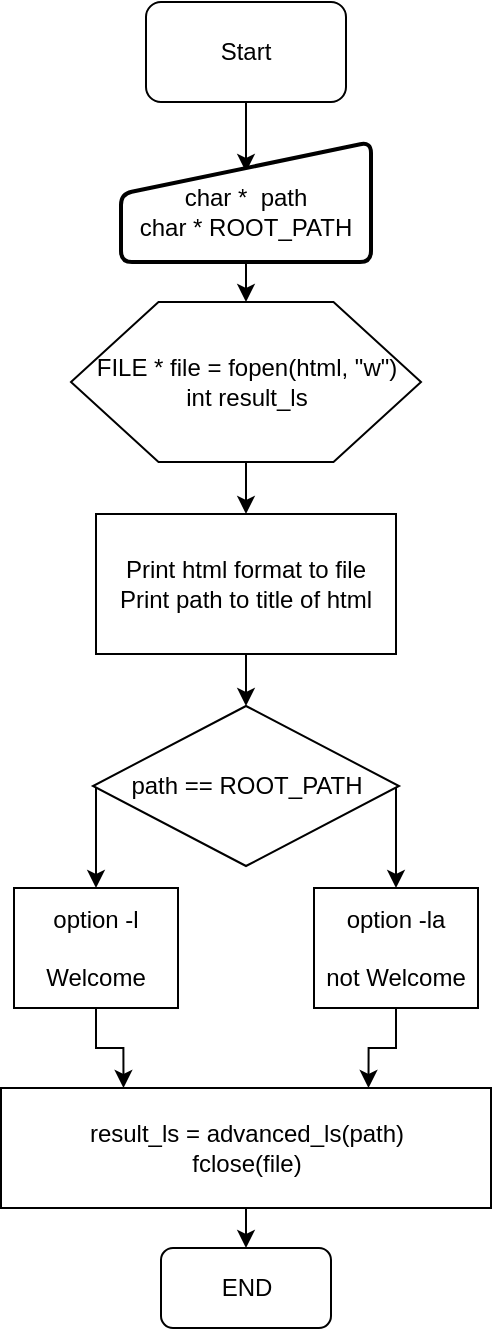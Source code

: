 <mxfile version="10.6.7" type="device"><diagram id="ySqK_PCgRfJZwXd0ZLWy" name="Page-1"><mxGraphModel dx="752" dy="1075" grid="1" gridSize="10" guides="1" tooltips="1" connect="1" arrows="1" fold="1" page="1" pageScale="1" pageWidth="3300" pageHeight="4681" math="0" shadow="0"><root><mxCell id="0"/><mxCell id="1" parent="0"/><mxCell id="ys9wjR24iUIvzDLq7uwX-15" style="edgeStyle=orthogonalEdgeStyle;rounded=0;orthogonalLoop=1;jettySize=auto;html=1;exitX=0.5;exitY=1;exitDx=0;exitDy=0;entryX=0.5;entryY=0.25;entryDx=0;entryDy=0;entryPerimeter=0;" edge="1" parent="1" source="ys9wjR24iUIvzDLq7uwX-1" target="ys9wjR24iUIvzDLq7uwX-2"><mxGeometry relative="1" as="geometry"/></mxCell><mxCell id="ys9wjR24iUIvzDLq7uwX-1" value="Start&lt;br&gt;" style="rounded=1;whiteSpace=wrap;html=1;" vertex="1" parent="1"><mxGeometry x="275" y="60" width="100" height="50" as="geometry"/></mxCell><mxCell id="ys9wjR24iUIvzDLq7uwX-16" style="edgeStyle=orthogonalEdgeStyle;rounded=0;orthogonalLoop=1;jettySize=auto;html=1;exitX=0.5;exitY=1;exitDx=0;exitDy=0;entryX=0.5;entryY=0;entryDx=0;entryDy=0;" edge="1" parent="1" source="ys9wjR24iUIvzDLq7uwX-2" target="ys9wjR24iUIvzDLq7uwX-4"><mxGeometry relative="1" as="geometry"/></mxCell><mxCell id="ys9wjR24iUIvzDLq7uwX-2" value="" style="verticalLabelPosition=bottom;verticalAlign=top;html=1;strokeWidth=2;shape=manualInput;whiteSpace=wrap;rounded=1;size=26;arcSize=11;" vertex="1" parent="1"><mxGeometry x="262.5" y="130" width="125" height="60" as="geometry"/></mxCell><mxCell id="ys9wjR24iUIvzDLq7uwX-3" value="char *&amp;nbsp; path&lt;br&gt;char * ROOT_PATH&lt;br&gt;" style="text;html=1;strokeColor=none;fillColor=none;align=center;verticalAlign=middle;whiteSpace=wrap;rounded=0;" vertex="1" parent="1"><mxGeometry x="270" y="150" width="110" height="30" as="geometry"/></mxCell><mxCell id="ys9wjR24iUIvzDLq7uwX-17" style="edgeStyle=orthogonalEdgeStyle;rounded=0;orthogonalLoop=1;jettySize=auto;html=1;exitX=0.5;exitY=1;exitDx=0;exitDy=0;entryX=0.5;entryY=0;entryDx=0;entryDy=0;" edge="1" parent="1" source="ys9wjR24iUIvzDLq7uwX-4" target="ys9wjR24iUIvzDLq7uwX-5"><mxGeometry relative="1" as="geometry"/></mxCell><mxCell id="ys9wjR24iUIvzDLq7uwX-4" value="FILE * file = fopen(html, &quot;w&quot;)&lt;br&gt;int result_ls&lt;br&gt;" style="shape=hexagon;perimeter=hexagonPerimeter2;whiteSpace=wrap;html=1;" vertex="1" parent="1"><mxGeometry x="237.5" y="210" width="175" height="80" as="geometry"/></mxCell><mxCell id="ys9wjR24iUIvzDLq7uwX-18" style="edgeStyle=orthogonalEdgeStyle;rounded=0;orthogonalLoop=1;jettySize=auto;html=1;exitX=0.5;exitY=1;exitDx=0;exitDy=0;entryX=0.5;entryY=0;entryDx=0;entryDy=0;" edge="1" parent="1" source="ys9wjR24iUIvzDLq7uwX-5" target="ys9wjR24iUIvzDLq7uwX-6"><mxGeometry relative="1" as="geometry"/></mxCell><mxCell id="ys9wjR24iUIvzDLq7uwX-5" value="Print html format to file&lt;br&gt;Print path to title of html&lt;br&gt;" style="rounded=0;whiteSpace=wrap;html=1;" vertex="1" parent="1"><mxGeometry x="250" y="316" width="150" height="70" as="geometry"/></mxCell><mxCell id="ys9wjR24iUIvzDLq7uwX-9" style="edgeStyle=orthogonalEdgeStyle;rounded=0;orthogonalLoop=1;jettySize=auto;html=1;exitX=1;exitY=0.5;exitDx=0;exitDy=0;entryX=0.5;entryY=0;entryDx=0;entryDy=0;" edge="1" parent="1" source="ys9wjR24iUIvzDLq7uwX-6" target="ys9wjR24iUIvzDLq7uwX-8"><mxGeometry relative="1" as="geometry"><Array as="points"><mxPoint x="400" y="452"/></Array></mxGeometry></mxCell><mxCell id="ys9wjR24iUIvzDLq7uwX-10" style="edgeStyle=orthogonalEdgeStyle;rounded=0;orthogonalLoop=1;jettySize=auto;html=1;exitX=0;exitY=0.5;exitDx=0;exitDy=0;entryX=0.5;entryY=0;entryDx=0;entryDy=0;" edge="1" parent="1" source="ys9wjR24iUIvzDLq7uwX-6" target="ys9wjR24iUIvzDLq7uwX-7"><mxGeometry relative="1" as="geometry"><Array as="points"><mxPoint x="250" y="452"/></Array></mxGeometry></mxCell><mxCell id="ys9wjR24iUIvzDLq7uwX-6" value="path == ROOT_PATH" style="rhombus;whiteSpace=wrap;html=1;" vertex="1" parent="1"><mxGeometry x="248.5" y="412" width="153" height="80" as="geometry"/></mxCell><mxCell id="ys9wjR24iUIvzDLq7uwX-13" style="edgeStyle=orthogonalEdgeStyle;rounded=0;orthogonalLoop=1;jettySize=auto;html=1;exitX=0.5;exitY=1;exitDx=0;exitDy=0;entryX=0.25;entryY=0;entryDx=0;entryDy=0;" edge="1" parent="1" source="ys9wjR24iUIvzDLq7uwX-7" target="ys9wjR24iUIvzDLq7uwX-11"><mxGeometry relative="1" as="geometry"/></mxCell><mxCell id="ys9wjR24iUIvzDLq7uwX-7" value="option -l&lt;br&gt;&lt;br&gt;Welcome&lt;br&gt;" style="rounded=0;whiteSpace=wrap;html=1;" vertex="1" parent="1"><mxGeometry x="209" y="503" width="82" height="60" as="geometry"/></mxCell><mxCell id="ys9wjR24iUIvzDLq7uwX-12" style="edgeStyle=orthogonalEdgeStyle;rounded=0;orthogonalLoop=1;jettySize=auto;html=1;exitX=0.5;exitY=1;exitDx=0;exitDy=0;entryX=0.75;entryY=0;entryDx=0;entryDy=0;" edge="1" parent="1" source="ys9wjR24iUIvzDLq7uwX-8" target="ys9wjR24iUIvzDLq7uwX-11"><mxGeometry relative="1" as="geometry"/></mxCell><mxCell id="ys9wjR24iUIvzDLq7uwX-8" value="option -la&lt;br&gt;&lt;br&gt;not Welcome&lt;br&gt;" style="rounded=0;whiteSpace=wrap;html=1;" vertex="1" parent="1"><mxGeometry x="359" y="503" width="82" height="60" as="geometry"/></mxCell><mxCell id="ys9wjR24iUIvzDLq7uwX-19" style="edgeStyle=orthogonalEdgeStyle;rounded=0;orthogonalLoop=1;jettySize=auto;html=1;exitX=0.5;exitY=1;exitDx=0;exitDy=0;entryX=0.5;entryY=0;entryDx=0;entryDy=0;" edge="1" parent="1" source="ys9wjR24iUIvzDLq7uwX-11" target="ys9wjR24iUIvzDLq7uwX-14"><mxGeometry relative="1" as="geometry"/></mxCell><mxCell id="ys9wjR24iUIvzDLq7uwX-11" value="result_ls = advanced_ls(path)&lt;br&gt;fclose(file)&lt;br&gt;" style="rounded=0;whiteSpace=wrap;html=1;" vertex="1" parent="1"><mxGeometry x="202.5" y="603" width="245" height="60" as="geometry"/></mxCell><mxCell id="ys9wjR24iUIvzDLq7uwX-14" value="END" style="rounded=1;whiteSpace=wrap;html=1;" vertex="1" parent="1"><mxGeometry x="282.5" y="683" width="85" height="40" as="geometry"/></mxCell></root></mxGraphModel></diagram></mxfile>